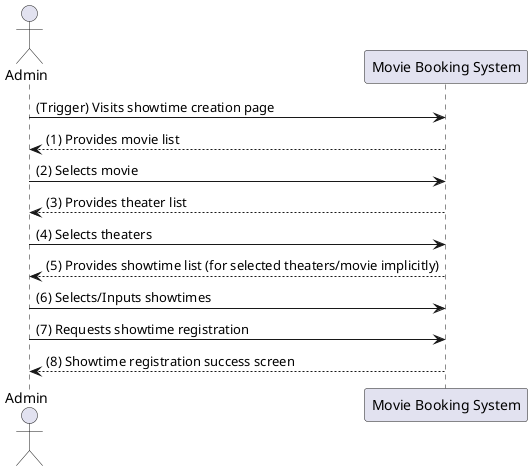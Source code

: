 @startuml

@startuml
actor Admin
participant "Movie Booking System" as mbs

Admin -> mbs: (Trigger) Visits showtime creation page
Admin <-- mbs: (1) Provides movie list

Admin -> mbs: (2) Selects movie
Admin <-- mbs: (3) Provides theater list

Admin -> mbs: (4) Selects theaters
Admin <-- mbs: (5) Provides showtime list (for selected theaters/movie implicitly)

Admin -> mbs: (6) Selects/Inputs showtimes

Admin -> mbs: (7) Requests showtime registration
Admin <-- mbs: (8) Showtime registration success screen

@enduml

@enduml